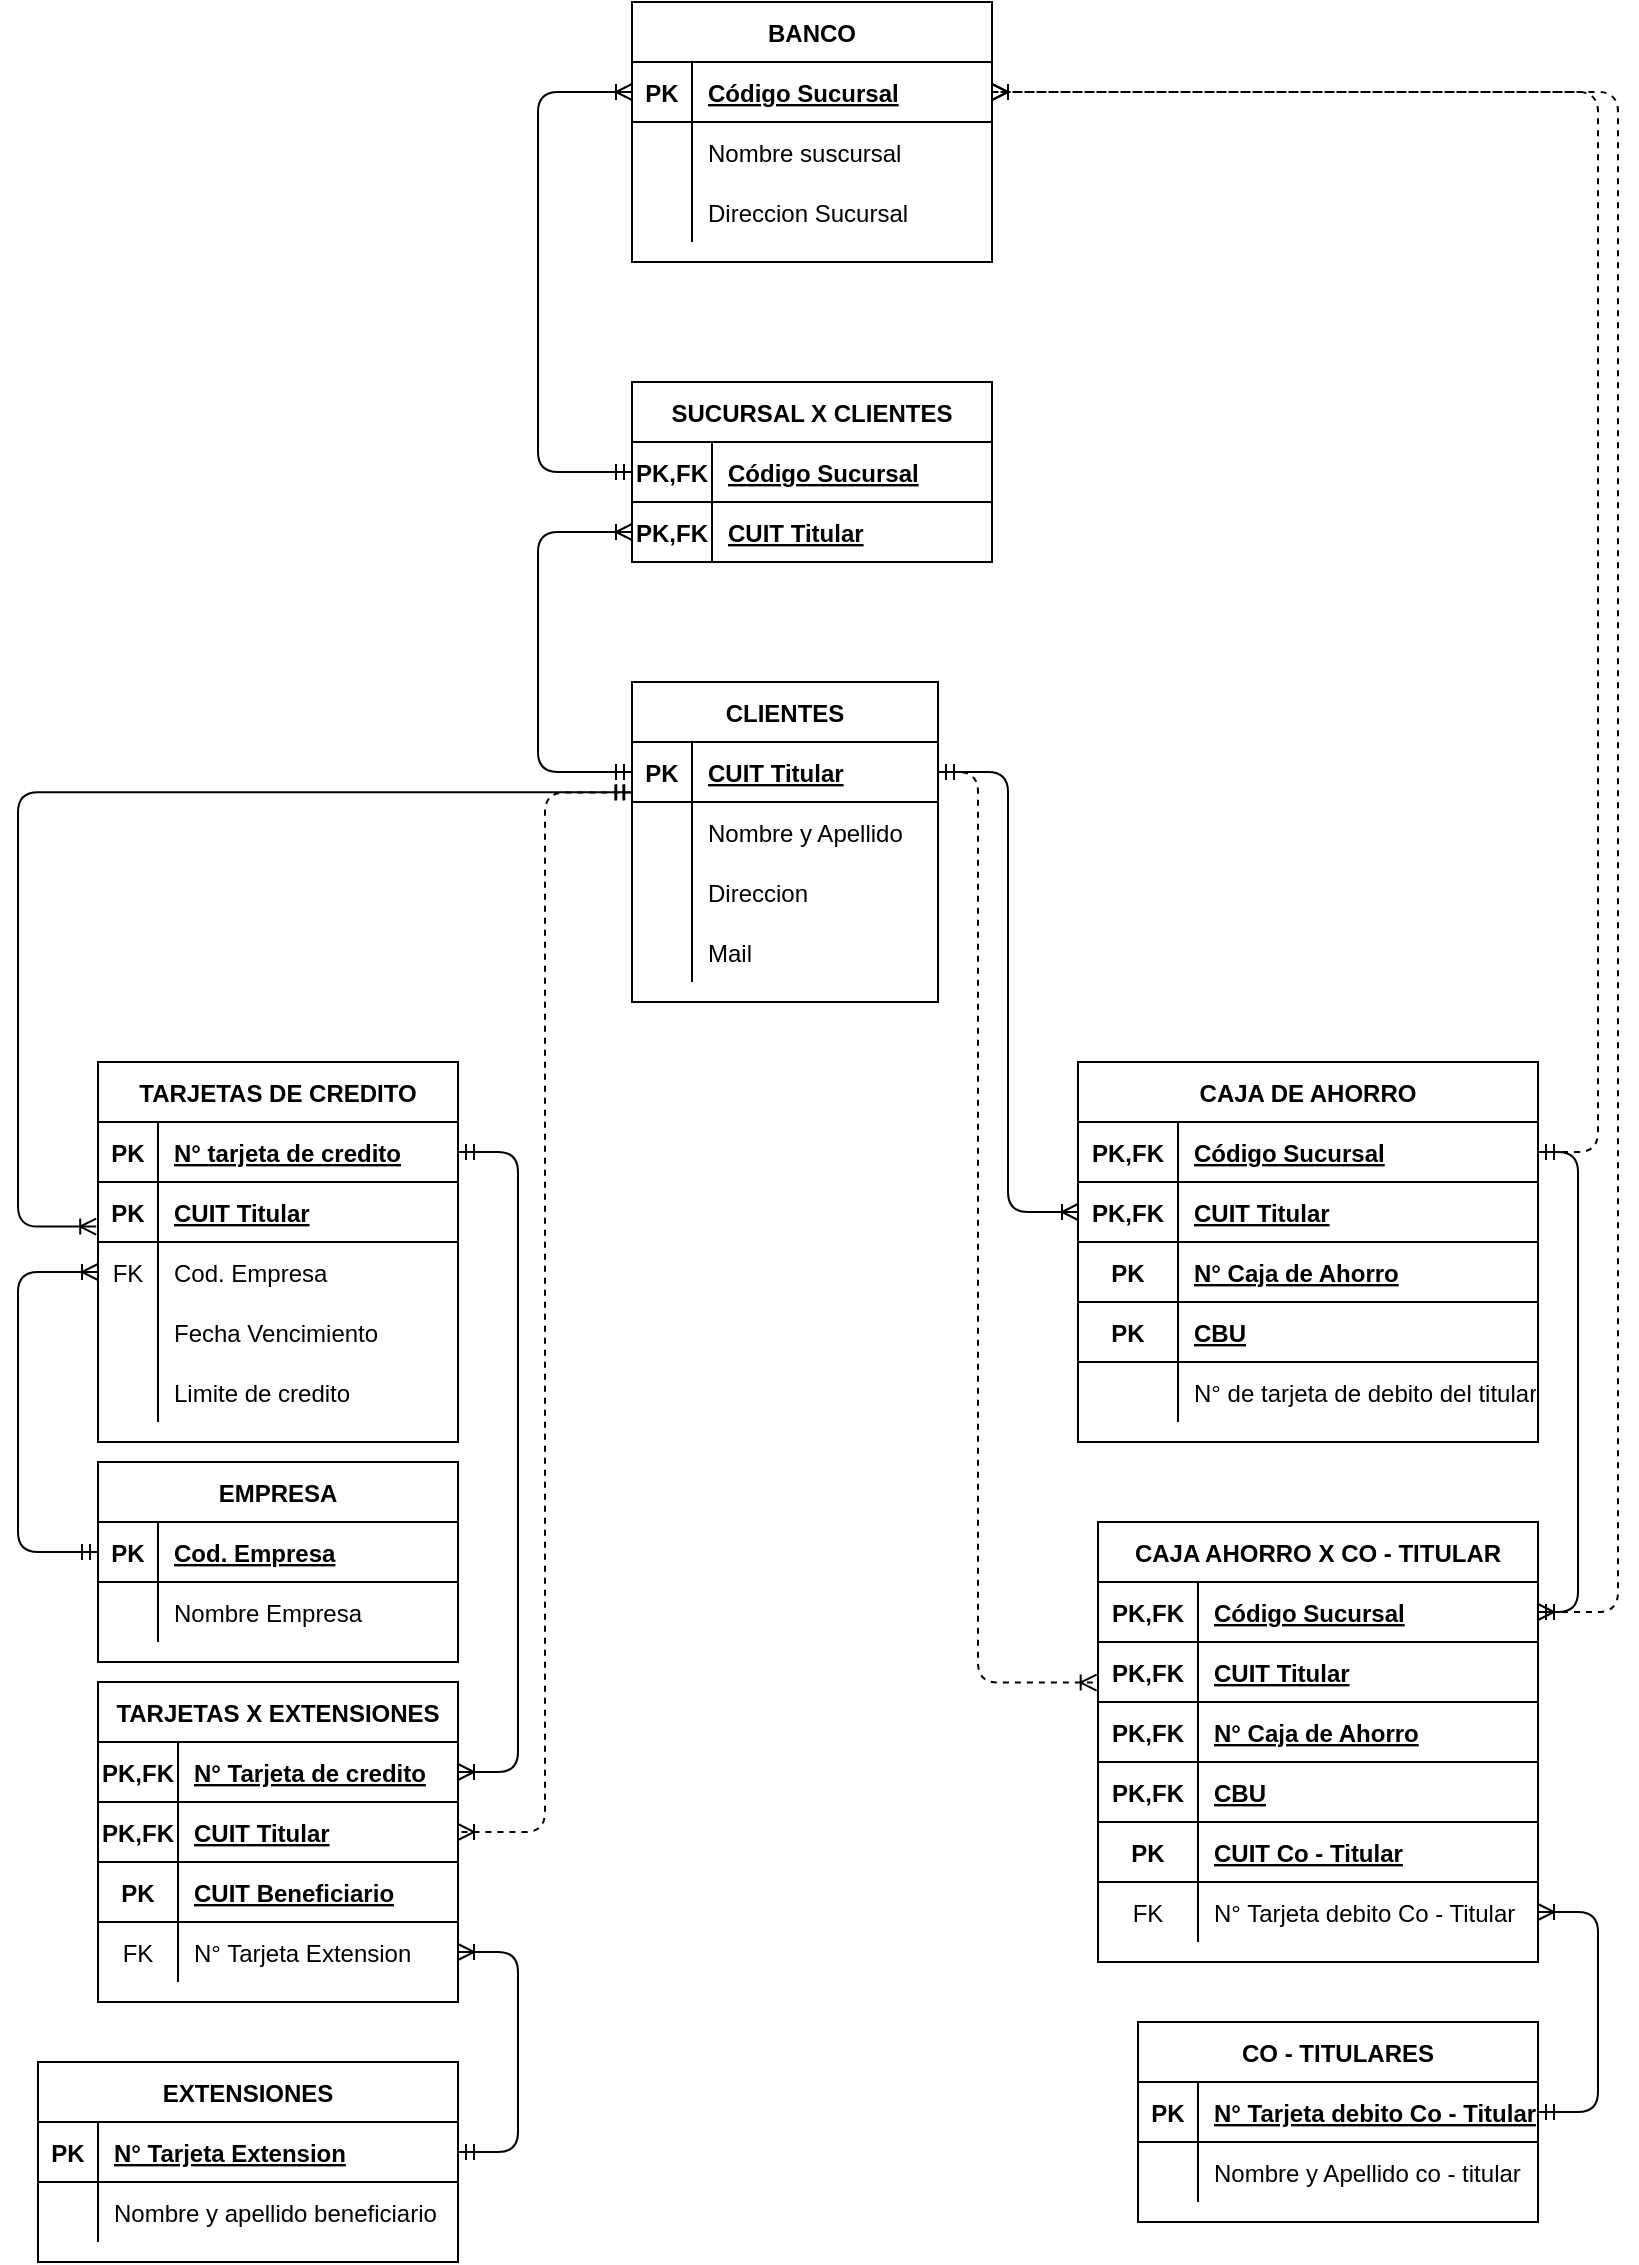 <mxfile version="14.6.11" type="device"><diagram id="EV-oGZuWBjuvt_11AHQm" name="Page-1"><mxGraphModel dx="2012" dy="662" grid="1" gridSize="10" guides="1" tooltips="1" connect="1" arrows="1" fold="1" page="1" pageScale="1" pageWidth="827" pageHeight="1169" math="0" shadow="0"><root><mxCell id="0"/><mxCell id="1" parent="0"/><mxCell id="aunFWrUsewUqZEyAEipc-58" value="BANCO" style="shape=table;startSize=30;container=1;collapsible=1;childLayout=tableLayout;fixedRows=1;rowLines=0;fontStyle=1;align=center;resizeLast=1;" parent="1" vertex="1"><mxGeometry x="-503" y="20" width="180" height="130" as="geometry"/></mxCell><mxCell id="aunFWrUsewUqZEyAEipc-59" value="" style="shape=partialRectangle;collapsible=0;dropTarget=0;pointerEvents=0;fillColor=none;top=0;left=0;bottom=1;right=0;points=[[0,0.5],[1,0.5]];portConstraint=eastwest;" parent="aunFWrUsewUqZEyAEipc-58" vertex="1"><mxGeometry y="30" width="180" height="30" as="geometry"/></mxCell><mxCell id="aunFWrUsewUqZEyAEipc-60" value="PK" style="shape=partialRectangle;connectable=0;fillColor=none;top=0;left=0;bottom=0;right=0;fontStyle=1;overflow=hidden;" parent="aunFWrUsewUqZEyAEipc-59" vertex="1"><mxGeometry width="30" height="30" as="geometry"/></mxCell><mxCell id="aunFWrUsewUqZEyAEipc-61" value="Código Sucursal" style="shape=partialRectangle;connectable=0;fillColor=none;top=0;left=0;bottom=0;right=0;align=left;spacingLeft=6;fontStyle=5;overflow=hidden;" parent="aunFWrUsewUqZEyAEipc-59" vertex="1"><mxGeometry x="30" width="150" height="30" as="geometry"/></mxCell><mxCell id="aunFWrUsewUqZEyAEipc-62" value="" style="shape=partialRectangle;collapsible=0;dropTarget=0;pointerEvents=0;fillColor=none;top=0;left=0;bottom=0;right=0;points=[[0,0.5],[1,0.5]];portConstraint=eastwest;" parent="aunFWrUsewUqZEyAEipc-58" vertex="1"><mxGeometry y="60" width="180" height="30" as="geometry"/></mxCell><mxCell id="aunFWrUsewUqZEyAEipc-63" value="" style="shape=partialRectangle;connectable=0;fillColor=none;top=0;left=0;bottom=0;right=0;editable=1;overflow=hidden;" parent="aunFWrUsewUqZEyAEipc-62" vertex="1"><mxGeometry width="30" height="30" as="geometry"/></mxCell><mxCell id="aunFWrUsewUqZEyAEipc-64" value="Nombre suscursal" style="shape=partialRectangle;connectable=0;fillColor=none;top=0;left=0;bottom=0;right=0;align=left;spacingLeft=6;overflow=hidden;" parent="aunFWrUsewUqZEyAEipc-62" vertex="1"><mxGeometry x="30" width="150" height="30" as="geometry"/></mxCell><mxCell id="aunFWrUsewUqZEyAEipc-65" value="" style="shape=partialRectangle;collapsible=0;dropTarget=0;pointerEvents=0;fillColor=none;top=0;left=0;bottom=0;right=0;points=[[0,0.5],[1,0.5]];portConstraint=eastwest;" parent="aunFWrUsewUqZEyAEipc-58" vertex="1"><mxGeometry y="90" width="180" height="30" as="geometry"/></mxCell><mxCell id="aunFWrUsewUqZEyAEipc-66" value="" style="shape=partialRectangle;connectable=0;fillColor=none;top=0;left=0;bottom=0;right=0;editable=1;overflow=hidden;" parent="aunFWrUsewUqZEyAEipc-65" vertex="1"><mxGeometry width="30" height="30" as="geometry"/></mxCell><mxCell id="aunFWrUsewUqZEyAEipc-67" value="Direccion Sucursal" style="shape=partialRectangle;connectable=0;fillColor=none;top=0;left=0;bottom=0;right=0;align=left;spacingLeft=6;overflow=hidden;" parent="aunFWrUsewUqZEyAEipc-65" vertex="1"><mxGeometry x="30" width="150" height="30" as="geometry"/></mxCell><mxCell id="aunFWrUsewUqZEyAEipc-71" value="SUCURSAL X CLIENTES" style="shape=table;startSize=30;container=1;collapsible=1;childLayout=tableLayout;fixedRows=1;rowLines=0;fontStyle=1;align=center;resizeLast=1;" parent="1" vertex="1"><mxGeometry x="-503" y="210" width="180" height="90" as="geometry"/></mxCell><mxCell id="aunFWrUsewUqZEyAEipc-72" value="" style="shape=partialRectangle;collapsible=0;dropTarget=0;pointerEvents=0;fillColor=none;top=0;left=0;bottom=1;right=0;points=[[0,0.5],[1,0.5]];portConstraint=eastwest;" parent="aunFWrUsewUqZEyAEipc-71" vertex="1"><mxGeometry y="30" width="180" height="30" as="geometry"/></mxCell><mxCell id="aunFWrUsewUqZEyAEipc-73" value="PK,FK" style="shape=partialRectangle;connectable=0;fillColor=none;top=0;left=0;bottom=0;right=0;fontStyle=1;overflow=hidden;" parent="aunFWrUsewUqZEyAEipc-72" vertex="1"><mxGeometry width="40" height="30" as="geometry"/></mxCell><mxCell id="aunFWrUsewUqZEyAEipc-74" value="Código Sucursal" style="shape=partialRectangle;connectable=0;fillColor=none;top=0;left=0;bottom=0;right=0;align=left;spacingLeft=6;fontStyle=5;overflow=hidden;" parent="aunFWrUsewUqZEyAEipc-72" vertex="1"><mxGeometry x="40" width="140" height="30" as="geometry"/></mxCell><mxCell id="aunFWrUsewUqZEyAEipc-84" value="" style="shape=partialRectangle;collapsible=0;dropTarget=0;pointerEvents=0;fillColor=none;top=0;left=0;bottom=1;right=0;points=[[0,0.5],[1,0.5]];portConstraint=eastwest;" parent="aunFWrUsewUqZEyAEipc-71" vertex="1"><mxGeometry y="60" width="180" height="30" as="geometry"/></mxCell><mxCell id="aunFWrUsewUqZEyAEipc-85" value="PK,FK" style="shape=partialRectangle;connectable=0;fillColor=none;top=0;left=0;bottom=0;right=0;fontStyle=1;overflow=hidden;" parent="aunFWrUsewUqZEyAEipc-84" vertex="1"><mxGeometry width="40" height="30" as="geometry"/></mxCell><mxCell id="aunFWrUsewUqZEyAEipc-86" value="CUIT Titular" style="shape=partialRectangle;connectable=0;fillColor=none;top=0;left=0;bottom=0;right=0;align=left;spacingLeft=6;fontStyle=5;overflow=hidden;" parent="aunFWrUsewUqZEyAEipc-84" vertex="1"><mxGeometry x="40" width="140" height="30" as="geometry"/></mxCell><mxCell id="aunFWrUsewUqZEyAEipc-87" value="CLIENTES" style="shape=table;startSize=30;container=1;collapsible=1;childLayout=tableLayout;fixedRows=1;rowLines=0;fontStyle=1;align=center;resizeLast=1;" parent="1" vertex="1"><mxGeometry x="-503" y="360" width="153" height="160" as="geometry"/></mxCell><mxCell id="aunFWrUsewUqZEyAEipc-88" value="" style="shape=partialRectangle;collapsible=0;dropTarget=0;pointerEvents=0;fillColor=none;top=0;left=0;bottom=1;right=0;points=[[0,0.5],[1,0.5]];portConstraint=eastwest;" parent="aunFWrUsewUqZEyAEipc-87" vertex="1"><mxGeometry y="30" width="153" height="30" as="geometry"/></mxCell><mxCell id="aunFWrUsewUqZEyAEipc-89" value="PK" style="shape=partialRectangle;connectable=0;fillColor=none;top=0;left=0;bottom=0;right=0;fontStyle=1;overflow=hidden;" parent="aunFWrUsewUqZEyAEipc-88" vertex="1"><mxGeometry width="30" height="30" as="geometry"/></mxCell><mxCell id="aunFWrUsewUqZEyAEipc-90" value="CUIT Titular" style="shape=partialRectangle;connectable=0;fillColor=none;top=0;left=0;bottom=0;right=0;align=left;spacingLeft=6;fontStyle=5;overflow=hidden;" parent="aunFWrUsewUqZEyAEipc-88" vertex="1"><mxGeometry x="30" width="123" height="30" as="geometry"/></mxCell><mxCell id="aunFWrUsewUqZEyAEipc-91" value="" style="shape=partialRectangle;collapsible=0;dropTarget=0;pointerEvents=0;fillColor=none;top=0;left=0;bottom=0;right=0;points=[[0,0.5],[1,0.5]];portConstraint=eastwest;" parent="aunFWrUsewUqZEyAEipc-87" vertex="1"><mxGeometry y="60" width="153" height="30" as="geometry"/></mxCell><mxCell id="aunFWrUsewUqZEyAEipc-92" value="" style="shape=partialRectangle;connectable=0;fillColor=none;top=0;left=0;bottom=0;right=0;editable=1;overflow=hidden;" parent="aunFWrUsewUqZEyAEipc-91" vertex="1"><mxGeometry width="30" height="30" as="geometry"/></mxCell><mxCell id="aunFWrUsewUqZEyAEipc-93" value="Nombre y Apellido" style="shape=partialRectangle;connectable=0;fillColor=none;top=0;left=0;bottom=0;right=0;align=left;spacingLeft=6;overflow=hidden;" parent="aunFWrUsewUqZEyAEipc-91" vertex="1"><mxGeometry x="30" width="123" height="30" as="geometry"/></mxCell><mxCell id="aunFWrUsewUqZEyAEipc-94" value="" style="shape=partialRectangle;collapsible=0;dropTarget=0;pointerEvents=0;fillColor=none;top=0;left=0;bottom=0;right=0;points=[[0,0.5],[1,0.5]];portConstraint=eastwest;" parent="aunFWrUsewUqZEyAEipc-87" vertex="1"><mxGeometry y="90" width="153" height="30" as="geometry"/></mxCell><mxCell id="aunFWrUsewUqZEyAEipc-95" value="" style="shape=partialRectangle;connectable=0;fillColor=none;top=0;left=0;bottom=0;right=0;editable=1;overflow=hidden;" parent="aunFWrUsewUqZEyAEipc-94" vertex="1"><mxGeometry width="30" height="30" as="geometry"/></mxCell><mxCell id="aunFWrUsewUqZEyAEipc-96" value="Direccion" style="shape=partialRectangle;connectable=0;fillColor=none;top=0;left=0;bottom=0;right=0;align=left;spacingLeft=6;overflow=hidden;" parent="aunFWrUsewUqZEyAEipc-94" vertex="1"><mxGeometry x="30" width="123" height="30" as="geometry"/></mxCell><mxCell id="aunFWrUsewUqZEyAEipc-97" value="" style="shape=partialRectangle;collapsible=0;dropTarget=0;pointerEvents=0;fillColor=none;top=0;left=0;bottom=0;right=0;points=[[0,0.5],[1,0.5]];portConstraint=eastwest;" parent="aunFWrUsewUqZEyAEipc-87" vertex="1"><mxGeometry y="120" width="153" height="30" as="geometry"/></mxCell><mxCell id="aunFWrUsewUqZEyAEipc-98" value="" style="shape=partialRectangle;connectable=0;fillColor=none;top=0;left=0;bottom=0;right=0;editable=1;overflow=hidden;" parent="aunFWrUsewUqZEyAEipc-97" vertex="1"><mxGeometry width="30" height="30" as="geometry"/></mxCell><mxCell id="aunFWrUsewUqZEyAEipc-99" value="Mail" style="shape=partialRectangle;connectable=0;fillColor=none;top=0;left=0;bottom=0;right=0;align=left;spacingLeft=6;overflow=hidden;" parent="aunFWrUsewUqZEyAEipc-97" vertex="1"><mxGeometry x="30" width="123" height="30" as="geometry"/></mxCell><mxCell id="aunFWrUsewUqZEyAEipc-101" value="" style="edgeStyle=orthogonalEdgeStyle;fontSize=12;html=1;endArrow=ERoneToMany;startArrow=ERmandOne;exitX=0;exitY=0.5;exitDx=0;exitDy=0;entryX=0;entryY=0.5;entryDx=0;entryDy=0;" parent="1" source="aunFWrUsewUqZEyAEipc-88" target="aunFWrUsewUqZEyAEipc-84" edge="1"><mxGeometry width="100" height="100" relative="1" as="geometry"><mxPoint x="-20" y="570" as="sourcePoint"/><mxPoint x="80" y="470" as="targetPoint"/><Array as="points"><mxPoint x="-550" y="405"/><mxPoint x="-550" y="285"/></Array></mxGeometry></mxCell><mxCell id="aunFWrUsewUqZEyAEipc-102" value="TARJETAS DE CREDITO" style="shape=table;startSize=30;container=1;collapsible=1;childLayout=tableLayout;fixedRows=1;rowLines=0;fontStyle=1;align=center;resizeLast=1;" parent="1" vertex="1"><mxGeometry x="-770" y="550" width="180" height="190" as="geometry"/></mxCell><mxCell id="aunFWrUsewUqZEyAEipc-103" value="" style="shape=partialRectangle;collapsible=0;dropTarget=0;pointerEvents=0;fillColor=none;top=0;left=0;bottom=1;right=0;points=[[0,0.5],[1,0.5]];portConstraint=eastwest;" parent="aunFWrUsewUqZEyAEipc-102" vertex="1"><mxGeometry y="30" width="180" height="30" as="geometry"/></mxCell><mxCell id="aunFWrUsewUqZEyAEipc-104" value="PK" style="shape=partialRectangle;connectable=0;fillColor=none;top=0;left=0;bottom=0;right=0;fontStyle=1;overflow=hidden;" parent="aunFWrUsewUqZEyAEipc-103" vertex="1"><mxGeometry width="30" height="30" as="geometry"/></mxCell><mxCell id="aunFWrUsewUqZEyAEipc-105" value="N° tarjeta de credito" style="shape=partialRectangle;connectable=0;fillColor=none;top=0;left=0;bottom=0;right=0;align=left;spacingLeft=6;fontStyle=5;overflow=hidden;" parent="aunFWrUsewUqZEyAEipc-103" vertex="1"><mxGeometry x="30" width="150" height="30" as="geometry"/></mxCell><mxCell id="aunFWrUsewUqZEyAEipc-134" value="" style="shape=partialRectangle;collapsible=0;dropTarget=0;pointerEvents=0;fillColor=none;top=0;left=0;bottom=1;right=0;points=[[0,0.5],[1,0.5]];portConstraint=eastwest;" parent="aunFWrUsewUqZEyAEipc-102" vertex="1"><mxGeometry y="60" width="180" height="30" as="geometry"/></mxCell><mxCell id="aunFWrUsewUqZEyAEipc-135" value="PK" style="shape=partialRectangle;connectable=0;fillColor=none;top=0;left=0;bottom=0;right=0;fontStyle=1;overflow=hidden;" parent="aunFWrUsewUqZEyAEipc-134" vertex="1"><mxGeometry width="30" height="30" as="geometry"/></mxCell><mxCell id="aunFWrUsewUqZEyAEipc-136" value="CUIT Titular" style="shape=partialRectangle;connectable=0;fillColor=none;top=0;left=0;bottom=0;right=0;align=left;spacingLeft=6;fontStyle=5;overflow=hidden;" parent="aunFWrUsewUqZEyAEipc-134" vertex="1"><mxGeometry x="30" width="150" height="30" as="geometry"/></mxCell><mxCell id="aunFWrUsewUqZEyAEipc-128" value="" style="shape=partialRectangle;collapsible=0;dropTarget=0;pointerEvents=0;fillColor=none;top=0;left=0;bottom=0;right=0;points=[[0,0.5],[1,0.5]];portConstraint=eastwest;" parent="aunFWrUsewUqZEyAEipc-102" vertex="1"><mxGeometry y="90" width="180" height="30" as="geometry"/></mxCell><mxCell id="aunFWrUsewUqZEyAEipc-129" value="FK" style="shape=partialRectangle;connectable=0;fillColor=none;top=0;left=0;bottom=0;right=0;fontStyle=0;overflow=hidden;" parent="aunFWrUsewUqZEyAEipc-128" vertex="1"><mxGeometry width="30" height="30" as="geometry"/></mxCell><mxCell id="aunFWrUsewUqZEyAEipc-130" value="Cod. Empresa" style="shape=partialRectangle;connectable=0;fillColor=none;top=0;left=0;bottom=0;right=0;align=left;spacingLeft=6;fontStyle=0;overflow=hidden;" parent="aunFWrUsewUqZEyAEipc-128" vertex="1"><mxGeometry x="30" width="150" height="30" as="geometry"/></mxCell><mxCell id="aunFWrUsewUqZEyAEipc-106" value="" style="shape=partialRectangle;collapsible=0;dropTarget=0;pointerEvents=0;fillColor=none;top=0;left=0;bottom=0;right=0;points=[[0,0.5],[1,0.5]];portConstraint=eastwest;" parent="aunFWrUsewUqZEyAEipc-102" vertex="1"><mxGeometry y="120" width="180" height="30" as="geometry"/></mxCell><mxCell id="aunFWrUsewUqZEyAEipc-107" value="" style="shape=partialRectangle;connectable=0;fillColor=none;top=0;left=0;bottom=0;right=0;editable=1;overflow=hidden;" parent="aunFWrUsewUqZEyAEipc-106" vertex="1"><mxGeometry width="30" height="30" as="geometry"/></mxCell><mxCell id="aunFWrUsewUqZEyAEipc-108" value="Fecha Vencimiento" style="shape=partialRectangle;connectable=0;fillColor=none;top=0;left=0;bottom=0;right=0;align=left;spacingLeft=6;overflow=hidden;" parent="aunFWrUsewUqZEyAEipc-106" vertex="1"><mxGeometry x="30" width="150" height="30" as="geometry"/></mxCell><mxCell id="aunFWrUsewUqZEyAEipc-109" value="" style="shape=partialRectangle;collapsible=0;dropTarget=0;pointerEvents=0;fillColor=none;top=0;left=0;bottom=0;right=0;points=[[0,0.5],[1,0.5]];portConstraint=eastwest;" parent="aunFWrUsewUqZEyAEipc-102" vertex="1"><mxGeometry y="150" width="180" height="30" as="geometry"/></mxCell><mxCell id="aunFWrUsewUqZEyAEipc-110" value="" style="shape=partialRectangle;connectable=0;fillColor=none;top=0;left=0;bottom=0;right=0;editable=1;overflow=hidden;" parent="aunFWrUsewUqZEyAEipc-109" vertex="1"><mxGeometry width="30" height="30" as="geometry"/></mxCell><mxCell id="aunFWrUsewUqZEyAEipc-111" value="Limite de credito" style="shape=partialRectangle;connectable=0;fillColor=none;top=0;left=0;bottom=0;right=0;align=left;spacingLeft=6;overflow=hidden;" parent="aunFWrUsewUqZEyAEipc-109" vertex="1"><mxGeometry x="30" width="150" height="30" as="geometry"/></mxCell><mxCell id="aunFWrUsewUqZEyAEipc-115" value="EMPRESA" style="shape=table;startSize=30;container=1;collapsible=1;childLayout=tableLayout;fixedRows=1;rowLines=0;fontStyle=1;align=center;resizeLast=1;" parent="1" vertex="1"><mxGeometry x="-770" y="750" width="180" height="100" as="geometry"/></mxCell><mxCell id="aunFWrUsewUqZEyAEipc-116" value="" style="shape=partialRectangle;collapsible=0;dropTarget=0;pointerEvents=0;fillColor=none;top=0;left=0;bottom=1;right=0;points=[[0,0.5],[1,0.5]];portConstraint=eastwest;" parent="aunFWrUsewUqZEyAEipc-115" vertex="1"><mxGeometry y="30" width="180" height="30" as="geometry"/></mxCell><mxCell id="aunFWrUsewUqZEyAEipc-117" value="PK" style="shape=partialRectangle;connectable=0;fillColor=none;top=0;left=0;bottom=0;right=0;fontStyle=1;overflow=hidden;" parent="aunFWrUsewUqZEyAEipc-116" vertex="1"><mxGeometry width="30" height="30" as="geometry"/></mxCell><mxCell id="aunFWrUsewUqZEyAEipc-118" value="Cod. Empresa" style="shape=partialRectangle;connectable=0;fillColor=none;top=0;left=0;bottom=0;right=0;align=left;spacingLeft=6;fontStyle=5;overflow=hidden;" parent="aunFWrUsewUqZEyAEipc-116" vertex="1"><mxGeometry x="30" width="150" height="30" as="geometry"/></mxCell><mxCell id="aunFWrUsewUqZEyAEipc-119" value="" style="shape=partialRectangle;collapsible=0;dropTarget=0;pointerEvents=0;fillColor=none;top=0;left=0;bottom=0;right=0;points=[[0,0.5],[1,0.5]];portConstraint=eastwest;" parent="aunFWrUsewUqZEyAEipc-115" vertex="1"><mxGeometry y="60" width="180" height="30" as="geometry"/></mxCell><mxCell id="aunFWrUsewUqZEyAEipc-120" value="" style="shape=partialRectangle;connectable=0;fillColor=none;top=0;left=0;bottom=0;right=0;editable=1;overflow=hidden;" parent="aunFWrUsewUqZEyAEipc-119" vertex="1"><mxGeometry width="30" height="30" as="geometry"/></mxCell><mxCell id="aunFWrUsewUqZEyAEipc-121" value="Nombre Empresa" style="shape=partialRectangle;connectable=0;fillColor=none;top=0;left=0;bottom=0;right=0;align=left;spacingLeft=6;overflow=hidden;" parent="aunFWrUsewUqZEyAEipc-119" vertex="1"><mxGeometry x="30" width="150" height="30" as="geometry"/></mxCell><mxCell id="aunFWrUsewUqZEyAEipc-137" value="" style="edgeStyle=orthogonalEdgeStyle;fontSize=12;html=1;endArrow=ERoneToMany;startArrow=ERmandOne;exitX=0;exitY=0.5;exitDx=0;exitDy=0;entryX=0;entryY=0.5;entryDx=0;entryDy=0;" parent="1" source="aunFWrUsewUqZEyAEipc-116" target="aunFWrUsewUqZEyAEipc-128" edge="1"><mxGeometry width="100" height="100" relative="1" as="geometry"><mxPoint x="290" y="770" as="sourcePoint"/><mxPoint x="390" y="670" as="targetPoint"/><Array as="points"><mxPoint x="-810" y="795"/><mxPoint x="-810" y="655"/></Array></mxGeometry></mxCell><mxCell id="aunFWrUsewUqZEyAEipc-138" value="" style="edgeStyle=orthogonalEdgeStyle;fontSize=12;html=1;endArrow=ERoneToMany;startArrow=ERmandOne;entryX=-0.005;entryY=0.743;entryDx=0;entryDy=0;entryPerimeter=0;exitX=0.001;exitY=0.838;exitDx=0;exitDy=0;exitPerimeter=0;" parent="1" source="aunFWrUsewUqZEyAEipc-88" target="aunFWrUsewUqZEyAEipc-134" edge="1"><mxGeometry width="100" height="100" relative="1" as="geometry"><mxPoint x="-590" y="440" as="sourcePoint"/><mxPoint x="760" y="430" as="targetPoint"/><Array as="points"><mxPoint x="-810" y="415"/><mxPoint x="-810" y="632"/></Array></mxGeometry></mxCell><mxCell id="aunFWrUsewUqZEyAEipc-139" value="CAJA DE AHORRO" style="shape=table;startSize=30;container=1;collapsible=1;childLayout=tableLayout;fixedRows=1;rowLines=0;fontStyle=1;align=center;resizeLast=1;" parent="1" vertex="1"><mxGeometry x="-280" y="550" width="230" height="190" as="geometry"/></mxCell><mxCell id="aunFWrUsewUqZEyAEipc-140" value="" style="shape=partialRectangle;collapsible=0;dropTarget=0;pointerEvents=0;fillColor=none;top=0;left=0;bottom=1;right=0;points=[[0,0.5],[1,0.5]];portConstraint=eastwest;" parent="aunFWrUsewUqZEyAEipc-139" vertex="1"><mxGeometry y="30" width="230" height="30" as="geometry"/></mxCell><mxCell id="aunFWrUsewUqZEyAEipc-141" value="PK,FK" style="shape=partialRectangle;connectable=0;fillColor=none;top=0;left=0;bottom=0;right=0;fontStyle=1;overflow=hidden;" parent="aunFWrUsewUqZEyAEipc-140" vertex="1"><mxGeometry width="50" height="30" as="geometry"/></mxCell><mxCell id="aunFWrUsewUqZEyAEipc-142" value="Código Sucursal" style="shape=partialRectangle;connectable=0;fillColor=none;top=0;left=0;bottom=0;right=0;align=left;spacingLeft=6;fontStyle=5;overflow=hidden;" parent="aunFWrUsewUqZEyAEipc-140" vertex="1"><mxGeometry x="50" width="180" height="30" as="geometry"/></mxCell><mxCell id="aunFWrUsewUqZEyAEipc-155" value="" style="shape=partialRectangle;collapsible=0;dropTarget=0;pointerEvents=0;fillColor=none;top=0;left=0;bottom=1;right=0;points=[[0,0.5],[1,0.5]];portConstraint=eastwest;" parent="aunFWrUsewUqZEyAEipc-139" vertex="1"><mxGeometry y="60" width="230" height="30" as="geometry"/></mxCell><mxCell id="aunFWrUsewUqZEyAEipc-156" value="PK,FK" style="shape=partialRectangle;connectable=0;fillColor=none;top=0;left=0;bottom=0;right=0;fontStyle=1;overflow=hidden;" parent="aunFWrUsewUqZEyAEipc-155" vertex="1"><mxGeometry width="50" height="30" as="geometry"/></mxCell><mxCell id="aunFWrUsewUqZEyAEipc-157" value="CUIT Titular" style="shape=partialRectangle;connectable=0;fillColor=none;top=0;left=0;bottom=0;right=0;align=left;spacingLeft=6;fontStyle=5;overflow=hidden;" parent="aunFWrUsewUqZEyAEipc-155" vertex="1"><mxGeometry x="50" width="180" height="30" as="geometry"/></mxCell><mxCell id="aunFWrUsewUqZEyAEipc-152" value="" style="shape=partialRectangle;collapsible=0;dropTarget=0;pointerEvents=0;fillColor=none;top=0;left=0;bottom=1;right=0;points=[[0,0.5],[1,0.5]];portConstraint=eastwest;" parent="aunFWrUsewUqZEyAEipc-139" vertex="1"><mxGeometry y="90" width="230" height="30" as="geometry"/></mxCell><mxCell id="aunFWrUsewUqZEyAEipc-153" value="PK" style="shape=partialRectangle;connectable=0;fillColor=none;top=0;left=0;bottom=0;right=0;fontStyle=1;overflow=hidden;" parent="aunFWrUsewUqZEyAEipc-152" vertex="1"><mxGeometry width="50" height="30" as="geometry"/></mxCell><mxCell id="aunFWrUsewUqZEyAEipc-154" value="N° Caja de Ahorro" style="shape=partialRectangle;connectable=0;fillColor=none;top=0;left=0;bottom=0;right=0;align=left;spacingLeft=6;fontStyle=5;overflow=hidden;" parent="aunFWrUsewUqZEyAEipc-152" vertex="1"><mxGeometry x="50" width="180" height="30" as="geometry"/></mxCell><mxCell id="aunFWrUsewUqZEyAEipc-158" value="" style="shape=partialRectangle;collapsible=0;dropTarget=0;pointerEvents=0;fillColor=none;top=0;left=0;bottom=1;right=0;points=[[0,0.5],[1,0.5]];portConstraint=eastwest;" parent="aunFWrUsewUqZEyAEipc-139" vertex="1"><mxGeometry y="120" width="230" height="30" as="geometry"/></mxCell><mxCell id="aunFWrUsewUqZEyAEipc-159" value="PK" style="shape=partialRectangle;connectable=0;fillColor=none;top=0;left=0;bottom=0;right=0;fontStyle=1;overflow=hidden;" parent="aunFWrUsewUqZEyAEipc-158" vertex="1"><mxGeometry width="50" height="30" as="geometry"/></mxCell><mxCell id="aunFWrUsewUqZEyAEipc-160" value="CBU" style="shape=partialRectangle;connectable=0;fillColor=none;top=0;left=0;bottom=0;right=0;align=left;spacingLeft=6;fontStyle=5;overflow=hidden;" parent="aunFWrUsewUqZEyAEipc-158" vertex="1"><mxGeometry x="50" width="180" height="30" as="geometry"/></mxCell><mxCell id="aunFWrUsewUqZEyAEipc-143" value="" style="shape=partialRectangle;collapsible=0;dropTarget=0;pointerEvents=0;fillColor=none;top=0;left=0;bottom=0;right=0;points=[[0,0.5],[1,0.5]];portConstraint=eastwest;" parent="aunFWrUsewUqZEyAEipc-139" vertex="1"><mxGeometry y="150" width="230" height="30" as="geometry"/></mxCell><mxCell id="aunFWrUsewUqZEyAEipc-144" value="" style="shape=partialRectangle;connectable=0;fillColor=none;top=0;left=0;bottom=0;right=0;editable=1;overflow=hidden;" parent="aunFWrUsewUqZEyAEipc-143" vertex="1"><mxGeometry width="50" height="30" as="geometry"/></mxCell><mxCell id="aunFWrUsewUqZEyAEipc-145" value="N° de tarjeta de debito del titular" style="shape=partialRectangle;connectable=0;fillColor=none;top=0;left=0;bottom=0;right=0;align=left;spacingLeft=6;overflow=hidden;" parent="aunFWrUsewUqZEyAEipc-143" vertex="1"><mxGeometry x="50" width="180" height="30" as="geometry"/></mxCell><mxCell id="aunFWrUsewUqZEyAEipc-161" value="" style="edgeStyle=orthogonalEdgeStyle;fontSize=12;html=1;endArrow=ERoneToMany;startArrow=ERmandOne;exitX=1;exitY=0.5;exitDx=0;exitDy=0;" parent="1" source="aunFWrUsewUqZEyAEipc-88" target="aunFWrUsewUqZEyAEipc-155" edge="1"><mxGeometry width="100" height="100" relative="1" as="geometry"><mxPoint x="610" y="444" as="sourcePoint"/><mxPoint x="710" y="344" as="targetPoint"/></mxGeometry></mxCell><mxCell id="aunFWrUsewUqZEyAEipc-162" value="TARJETAS X EXTENSIONES" style="shape=table;startSize=30;container=1;collapsible=1;childLayout=tableLayout;fixedRows=1;rowLines=0;fontStyle=1;align=center;resizeLast=1;" parent="1" vertex="1"><mxGeometry x="-770" y="860" width="180" height="160" as="geometry"/></mxCell><mxCell id="aunFWrUsewUqZEyAEipc-163" value="" style="shape=partialRectangle;collapsible=0;dropTarget=0;pointerEvents=0;fillColor=none;top=0;left=0;bottom=1;right=0;points=[[0,0.5],[1,0.5]];portConstraint=eastwest;" parent="aunFWrUsewUqZEyAEipc-162" vertex="1"><mxGeometry y="30" width="180" height="30" as="geometry"/></mxCell><mxCell id="aunFWrUsewUqZEyAEipc-164" value="PK,FK" style="shape=partialRectangle;connectable=0;fillColor=none;top=0;left=0;bottom=0;right=0;fontStyle=1;overflow=hidden;" parent="aunFWrUsewUqZEyAEipc-163" vertex="1"><mxGeometry width="40" height="30" as="geometry"/></mxCell><mxCell id="aunFWrUsewUqZEyAEipc-165" value="N° Tarjeta de credito" style="shape=partialRectangle;connectable=0;fillColor=none;top=0;left=0;bottom=0;right=0;align=left;spacingLeft=6;fontStyle=5;overflow=hidden;" parent="aunFWrUsewUqZEyAEipc-163" vertex="1"><mxGeometry x="40" width="140" height="30" as="geometry"/></mxCell><mxCell id="aunFWrUsewUqZEyAEipc-182" value="" style="shape=partialRectangle;collapsible=0;dropTarget=0;pointerEvents=0;fillColor=none;top=0;left=0;bottom=1;right=0;points=[[0,0.5],[1,0.5]];portConstraint=eastwest;" parent="aunFWrUsewUqZEyAEipc-162" vertex="1"><mxGeometry y="60" width="180" height="30" as="geometry"/></mxCell><mxCell id="aunFWrUsewUqZEyAEipc-183" value="PK,FK" style="shape=partialRectangle;connectable=0;fillColor=none;top=0;left=0;bottom=0;right=0;fontStyle=1;overflow=hidden;" parent="aunFWrUsewUqZEyAEipc-182" vertex="1"><mxGeometry width="40" height="30" as="geometry"/></mxCell><mxCell id="aunFWrUsewUqZEyAEipc-184" value="CUIT Titular" style="shape=partialRectangle;connectable=0;fillColor=none;top=0;left=0;bottom=0;right=0;align=left;spacingLeft=6;fontStyle=5;overflow=hidden;" parent="aunFWrUsewUqZEyAEipc-182" vertex="1"><mxGeometry x="40" width="140" height="30" as="geometry"/></mxCell><mxCell id="aunFWrUsewUqZEyAEipc-203" value="" style="shape=partialRectangle;collapsible=0;dropTarget=0;pointerEvents=0;fillColor=none;top=0;left=0;bottom=1;right=0;points=[[0,0.5],[1,0.5]];portConstraint=eastwest;" parent="aunFWrUsewUqZEyAEipc-162" vertex="1"><mxGeometry y="90" width="180" height="30" as="geometry"/></mxCell><mxCell id="aunFWrUsewUqZEyAEipc-204" value="PK" style="shape=partialRectangle;connectable=0;fillColor=none;top=0;left=0;bottom=0;right=0;fontStyle=1;overflow=hidden;" parent="aunFWrUsewUqZEyAEipc-203" vertex="1"><mxGeometry width="40" height="30" as="geometry"/></mxCell><mxCell id="aunFWrUsewUqZEyAEipc-205" value="CUIT Beneficiario" style="shape=partialRectangle;connectable=0;fillColor=none;top=0;left=0;bottom=0;right=0;align=left;spacingLeft=6;fontStyle=5;overflow=hidden;" parent="aunFWrUsewUqZEyAEipc-203" vertex="1"><mxGeometry x="40" width="140" height="30" as="geometry"/></mxCell><mxCell id="aunFWrUsewUqZEyAEipc-198" value="" style="shape=partialRectangle;collapsible=0;dropTarget=0;pointerEvents=0;fillColor=none;top=0;left=0;bottom=0;right=0;points=[[0,0.5],[1,0.5]];portConstraint=eastwest;" parent="aunFWrUsewUqZEyAEipc-162" vertex="1"><mxGeometry y="120" width="180" height="30" as="geometry"/></mxCell><mxCell id="aunFWrUsewUqZEyAEipc-199" value="FK" style="shape=partialRectangle;connectable=0;fillColor=none;top=0;left=0;bottom=0;right=0;fontStyle=0;overflow=hidden;" parent="aunFWrUsewUqZEyAEipc-198" vertex="1"><mxGeometry width="40" height="30" as="geometry"/></mxCell><mxCell id="aunFWrUsewUqZEyAEipc-200" value="N° Tarjeta Extension" style="shape=partialRectangle;connectable=0;fillColor=none;top=0;left=0;bottom=0;right=0;align=left;spacingLeft=6;fontStyle=0;overflow=hidden;" parent="aunFWrUsewUqZEyAEipc-198" vertex="1"><mxGeometry x="40" width="140" height="30" as="geometry"/></mxCell><mxCell id="aunFWrUsewUqZEyAEipc-185" value="EXTENSIONES" style="shape=table;startSize=30;container=1;collapsible=1;childLayout=tableLayout;fixedRows=1;rowLines=0;fontStyle=1;align=center;resizeLast=1;" parent="1" vertex="1"><mxGeometry x="-800" y="1050" width="210" height="100" as="geometry"/></mxCell><mxCell id="aunFWrUsewUqZEyAEipc-186" value="" style="shape=partialRectangle;collapsible=0;dropTarget=0;pointerEvents=0;fillColor=none;top=0;left=0;bottom=1;right=0;points=[[0,0.5],[1,0.5]];portConstraint=eastwest;" parent="aunFWrUsewUqZEyAEipc-185" vertex="1"><mxGeometry y="30" width="210" height="30" as="geometry"/></mxCell><mxCell id="aunFWrUsewUqZEyAEipc-187" value="PK" style="shape=partialRectangle;connectable=0;fillColor=none;top=0;left=0;bottom=0;right=0;fontStyle=1;overflow=hidden;" parent="aunFWrUsewUqZEyAEipc-186" vertex="1"><mxGeometry width="30" height="30" as="geometry"/></mxCell><mxCell id="aunFWrUsewUqZEyAEipc-188" value="N° Tarjeta Extension" style="shape=partialRectangle;connectable=0;fillColor=none;top=0;left=0;bottom=0;right=0;align=left;spacingLeft=6;fontStyle=5;overflow=hidden;" parent="aunFWrUsewUqZEyAEipc-186" vertex="1"><mxGeometry x="30" width="180" height="30" as="geometry"/></mxCell><mxCell id="aunFWrUsewUqZEyAEipc-192" value="" style="shape=partialRectangle;collapsible=0;dropTarget=0;pointerEvents=0;fillColor=none;top=0;left=0;bottom=0;right=0;points=[[0,0.5],[1,0.5]];portConstraint=eastwest;" parent="aunFWrUsewUqZEyAEipc-185" vertex="1"><mxGeometry y="60" width="210" height="30" as="geometry"/></mxCell><mxCell id="aunFWrUsewUqZEyAEipc-193" value="" style="shape=partialRectangle;connectable=0;fillColor=none;top=0;left=0;bottom=0;right=0;editable=1;overflow=hidden;" parent="aunFWrUsewUqZEyAEipc-192" vertex="1"><mxGeometry width="30" height="30" as="geometry"/></mxCell><mxCell id="aunFWrUsewUqZEyAEipc-194" value="Nombre y apellido beneficiario" style="shape=partialRectangle;connectable=0;fillColor=none;top=0;left=0;bottom=0;right=0;align=left;spacingLeft=6;overflow=hidden;" parent="aunFWrUsewUqZEyAEipc-192" vertex="1"><mxGeometry x="30" width="180" height="30" as="geometry"/></mxCell><mxCell id="aunFWrUsewUqZEyAEipc-201" value="" style="edgeStyle=orthogonalEdgeStyle;fontSize=12;html=1;endArrow=ERoneToMany;startArrow=ERmandOne;exitX=1;exitY=0.5;exitDx=0;exitDy=0;" parent="1" source="aunFWrUsewUqZEyAEipc-186" target="aunFWrUsewUqZEyAEipc-198" edge="1"><mxGeometry width="100" height="100" relative="1" as="geometry"><mxPoint x="1150" y="870" as="sourcePoint"/><mxPoint x="1250" y="770" as="targetPoint"/><Array as="points"><mxPoint x="-560" y="1095"/><mxPoint x="-560" y="995"/></Array></mxGeometry></mxCell><mxCell id="aunFWrUsewUqZEyAEipc-202" value="" style="edgeStyle=orthogonalEdgeStyle;fontSize=12;html=1;endArrow=ERoneToMany;startArrow=ERmandOne;exitX=1;exitY=0.5;exitDx=0;exitDy=0;entryX=1;entryY=0.5;entryDx=0;entryDy=0;" parent="1" source="aunFWrUsewUqZEyAEipc-103" target="aunFWrUsewUqZEyAEipc-163" edge="1"><mxGeometry width="100" height="100" relative="1" as="geometry"><mxPoint x="900" y="620" as="sourcePoint"/><mxPoint x="-490" y="920" as="targetPoint"/><Array as="points"><mxPoint x="-560" y="595"/><mxPoint x="-560" y="905"/></Array></mxGeometry></mxCell><mxCell id="aunFWrUsewUqZEyAEipc-206" value="CO - TITULARES" style="shape=table;startSize=30;container=1;collapsible=1;childLayout=tableLayout;fixedRows=1;rowLines=0;fontStyle=1;align=center;resizeLast=1;" parent="1" vertex="1"><mxGeometry x="-250" y="1030" width="200" height="100" as="geometry"/></mxCell><mxCell id="aunFWrUsewUqZEyAEipc-273" value="" style="shape=partialRectangle;collapsible=0;dropTarget=0;pointerEvents=0;fillColor=none;top=0;left=0;bottom=1;right=0;points=[[0,0.5],[1,0.5]];portConstraint=eastwest;" parent="aunFWrUsewUqZEyAEipc-206" vertex="1"><mxGeometry y="30" width="200" height="30" as="geometry"/></mxCell><mxCell id="aunFWrUsewUqZEyAEipc-274" value="PK" style="shape=partialRectangle;connectable=0;fillColor=none;top=0;left=0;bottom=0;right=0;fontStyle=1;overflow=hidden;" parent="aunFWrUsewUqZEyAEipc-273" vertex="1"><mxGeometry width="30" height="30" as="geometry"/></mxCell><mxCell id="aunFWrUsewUqZEyAEipc-275" value="N° Tarjeta debito Co - Titular" style="shape=partialRectangle;connectable=0;fillColor=none;top=0;left=0;bottom=0;right=0;align=left;spacingLeft=6;fontStyle=5;overflow=hidden;" parent="aunFWrUsewUqZEyAEipc-273" vertex="1"><mxGeometry x="30" width="170" height="30" as="geometry"/></mxCell><mxCell id="aunFWrUsewUqZEyAEipc-210" value="" style="shape=partialRectangle;collapsible=0;dropTarget=0;pointerEvents=0;fillColor=none;top=0;left=0;bottom=0;right=0;points=[[0,0.5],[1,0.5]];portConstraint=eastwest;" parent="aunFWrUsewUqZEyAEipc-206" vertex="1"><mxGeometry y="60" width="200" height="30" as="geometry"/></mxCell><mxCell id="aunFWrUsewUqZEyAEipc-211" value="" style="shape=partialRectangle;connectable=0;fillColor=none;top=0;left=0;bottom=0;right=0;editable=1;overflow=hidden;" parent="aunFWrUsewUqZEyAEipc-210" vertex="1"><mxGeometry width="30" height="30" as="geometry"/></mxCell><mxCell id="aunFWrUsewUqZEyAEipc-212" value="Nombre y Apellido co - titular" style="shape=partialRectangle;connectable=0;fillColor=none;top=0;left=0;bottom=0;right=0;align=left;spacingLeft=6;overflow=hidden;" parent="aunFWrUsewUqZEyAEipc-210" vertex="1"><mxGeometry x="30" width="170" height="30" as="geometry"/></mxCell><mxCell id="aunFWrUsewUqZEyAEipc-245" value="CAJA AHORRO X CO - TITULAR" style="shape=table;startSize=30;container=1;collapsible=1;childLayout=tableLayout;fixedRows=1;rowLines=0;fontStyle=1;align=center;resizeLast=1;" parent="1" vertex="1"><mxGeometry x="-270" y="780" width="220" height="220" as="geometry"/></mxCell><mxCell id="aunFWrUsewUqZEyAEipc-246" value="" style="shape=partialRectangle;collapsible=0;dropTarget=0;pointerEvents=0;fillColor=none;top=0;left=0;bottom=1;right=0;points=[[0,0.5],[1,0.5]];portConstraint=eastwest;" parent="aunFWrUsewUqZEyAEipc-245" vertex="1"><mxGeometry y="30" width="220" height="30" as="geometry"/></mxCell><mxCell id="aunFWrUsewUqZEyAEipc-247" value="PK,FK" style="shape=partialRectangle;connectable=0;fillColor=none;top=0;left=0;bottom=0;right=0;fontStyle=1;overflow=hidden;" parent="aunFWrUsewUqZEyAEipc-246" vertex="1"><mxGeometry width="50" height="30" as="geometry"/></mxCell><mxCell id="aunFWrUsewUqZEyAEipc-248" value="Código Sucursal" style="shape=partialRectangle;connectable=0;fillColor=none;top=0;left=0;bottom=0;right=0;align=left;spacingLeft=6;fontStyle=5;overflow=hidden;" parent="aunFWrUsewUqZEyAEipc-246" vertex="1"><mxGeometry x="50" width="170" height="30" as="geometry"/></mxCell><mxCell id="aunFWrUsewUqZEyAEipc-258" value="" style="shape=partialRectangle;collapsible=0;dropTarget=0;pointerEvents=0;fillColor=none;top=0;left=0;bottom=1;right=0;points=[[0,0.5],[1,0.5]];portConstraint=eastwest;" parent="aunFWrUsewUqZEyAEipc-245" vertex="1"><mxGeometry y="60" width="220" height="30" as="geometry"/></mxCell><mxCell id="aunFWrUsewUqZEyAEipc-259" value="PK,FK" style="shape=partialRectangle;connectable=0;fillColor=none;top=0;left=0;bottom=0;right=0;fontStyle=1;overflow=hidden;" parent="aunFWrUsewUqZEyAEipc-258" vertex="1"><mxGeometry width="50" height="30" as="geometry"/></mxCell><mxCell id="aunFWrUsewUqZEyAEipc-260" value="CUIT Titular" style="shape=partialRectangle;connectable=0;fillColor=none;top=0;left=0;bottom=0;right=0;align=left;spacingLeft=6;fontStyle=5;overflow=hidden;" parent="aunFWrUsewUqZEyAEipc-258" vertex="1"><mxGeometry x="50" width="170" height="30" as="geometry"/></mxCell><mxCell id="aunFWrUsewUqZEyAEipc-264" value="" style="shape=partialRectangle;collapsible=0;dropTarget=0;pointerEvents=0;fillColor=none;top=0;left=0;bottom=1;right=0;points=[[0,0.5],[1,0.5]];portConstraint=eastwest;" parent="aunFWrUsewUqZEyAEipc-245" vertex="1"><mxGeometry y="90" width="220" height="30" as="geometry"/></mxCell><mxCell id="aunFWrUsewUqZEyAEipc-265" value="PK,FK" style="shape=partialRectangle;connectable=0;fillColor=none;top=0;left=0;bottom=0;right=0;fontStyle=1;overflow=hidden;" parent="aunFWrUsewUqZEyAEipc-264" vertex="1"><mxGeometry width="50" height="30" as="geometry"/></mxCell><mxCell id="aunFWrUsewUqZEyAEipc-266" value="N° Caja de Ahorro" style="shape=partialRectangle;connectable=0;fillColor=none;top=0;left=0;bottom=0;right=0;align=left;spacingLeft=6;fontStyle=5;overflow=hidden;" parent="aunFWrUsewUqZEyAEipc-264" vertex="1"><mxGeometry x="50" width="170" height="30" as="geometry"/></mxCell><mxCell id="aunFWrUsewUqZEyAEipc-267" value="" style="shape=partialRectangle;collapsible=0;dropTarget=0;pointerEvents=0;fillColor=none;top=0;left=0;bottom=1;right=0;points=[[0,0.5],[1,0.5]];portConstraint=eastwest;" parent="aunFWrUsewUqZEyAEipc-245" vertex="1"><mxGeometry y="120" width="220" height="30" as="geometry"/></mxCell><mxCell id="aunFWrUsewUqZEyAEipc-268" value="PK,FK" style="shape=partialRectangle;connectable=0;fillColor=none;top=0;left=0;bottom=0;right=0;fontStyle=1;overflow=hidden;" parent="aunFWrUsewUqZEyAEipc-267" vertex="1"><mxGeometry width="50" height="30" as="geometry"/></mxCell><mxCell id="aunFWrUsewUqZEyAEipc-269" value="CBU" style="shape=partialRectangle;connectable=0;fillColor=none;top=0;left=0;bottom=0;right=0;align=left;spacingLeft=6;fontStyle=5;overflow=hidden;" parent="aunFWrUsewUqZEyAEipc-267" vertex="1"><mxGeometry x="50" width="170" height="30" as="geometry"/></mxCell><mxCell id="aunFWrUsewUqZEyAEipc-270" value="" style="shape=partialRectangle;collapsible=0;dropTarget=0;pointerEvents=0;fillColor=none;top=0;left=0;bottom=1;right=0;points=[[0,0.5],[1,0.5]];portConstraint=eastwest;" parent="aunFWrUsewUqZEyAEipc-245" vertex="1"><mxGeometry y="150" width="220" height="30" as="geometry"/></mxCell><mxCell id="aunFWrUsewUqZEyAEipc-271" value="PK" style="shape=partialRectangle;connectable=0;fillColor=none;top=0;left=0;bottom=0;right=0;fontStyle=1;overflow=hidden;" parent="aunFWrUsewUqZEyAEipc-270" vertex="1"><mxGeometry width="50" height="30" as="geometry"/></mxCell><mxCell id="aunFWrUsewUqZEyAEipc-272" value="CUIT Co - Titular" style="shape=partialRectangle;connectable=0;fillColor=none;top=0;left=0;bottom=0;right=0;align=left;spacingLeft=6;fontStyle=5;overflow=hidden;" parent="aunFWrUsewUqZEyAEipc-270" vertex="1"><mxGeometry x="50" width="170" height="30" as="geometry"/></mxCell><mxCell id="aunFWrUsewUqZEyAEipc-276" value="" style="shape=partialRectangle;collapsible=0;dropTarget=0;pointerEvents=0;fillColor=none;top=0;left=0;bottom=0;right=0;points=[[0,0.5],[1,0.5]];portConstraint=eastwest;" parent="aunFWrUsewUqZEyAEipc-245" vertex="1"><mxGeometry y="180" width="220" height="30" as="geometry"/></mxCell><mxCell id="aunFWrUsewUqZEyAEipc-277" value="FK" style="shape=partialRectangle;connectable=0;fillColor=none;top=0;left=0;bottom=0;right=0;fontStyle=0;overflow=hidden;" parent="aunFWrUsewUqZEyAEipc-276" vertex="1"><mxGeometry width="50" height="30" as="geometry"/></mxCell><mxCell id="aunFWrUsewUqZEyAEipc-278" value="N° Tarjeta debito Co - Titular" style="shape=partialRectangle;connectable=0;fillColor=none;top=0;left=0;bottom=0;right=0;align=left;spacingLeft=6;fontStyle=0;overflow=hidden;" parent="aunFWrUsewUqZEyAEipc-276" vertex="1"><mxGeometry x="50" width="170" height="30" as="geometry"/></mxCell><mxCell id="aunFWrUsewUqZEyAEipc-279" value="" style="edgeStyle=orthogonalEdgeStyle;fontSize=12;html=1;endArrow=ERoneToMany;startArrow=ERmandOne;exitX=1;exitY=0.5;exitDx=0;exitDy=0;entryX=1;entryY=0.5;entryDx=0;entryDy=0;" parent="1" source="aunFWrUsewUqZEyAEipc-140" target="aunFWrUsewUqZEyAEipc-246" edge="1"><mxGeometry width="100" height="100" relative="1" as="geometry"><mxPoint x="910" y="570" as="sourcePoint"/><mxPoint x="1010" y="470" as="targetPoint"/><Array as="points"><mxPoint x="-30" y="595"/><mxPoint x="-30" y="825"/></Array></mxGeometry></mxCell><mxCell id="aunFWrUsewUqZEyAEipc-280" value="" style="edgeStyle=entityRelationEdgeStyle;fontSize=12;html=1;endArrow=ERoneToMany;startArrow=ERmandOne;exitX=1;exitY=0.5;exitDx=0;exitDy=0;entryX=1;entryY=0.5;entryDx=0;entryDy=0;" parent="1" source="aunFWrUsewUqZEyAEipc-273" target="aunFWrUsewUqZEyAEipc-276" edge="1"><mxGeometry width="100" height="100" relative="1" as="geometry"><mxPoint x="-50" y="947" as="sourcePoint"/><mxPoint x="-350" y="1090" as="targetPoint"/></mxGeometry></mxCell><mxCell id="gM3VWMp-IZhAtOUVZlh8-3" value="" style="edgeStyle=orthogonalEdgeStyle;fontSize=12;html=1;endArrow=ERoneToMany;startArrow=ERmandOne;exitX=0;exitY=0.5;exitDx=0;exitDy=0;entryX=0;entryY=0.5;entryDx=0;entryDy=0;" edge="1" parent="1" source="aunFWrUsewUqZEyAEipc-72" target="aunFWrUsewUqZEyAEipc-59"><mxGeometry width="100" height="100" relative="1" as="geometry"><mxPoint x="424" y="465" as="sourcePoint"/><mxPoint x="-311.92" y="273.01" as="targetPoint"/><Array as="points"><mxPoint x="-550" y="255"/><mxPoint x="-550" y="65"/></Array></mxGeometry></mxCell><mxCell id="gM3VWMp-IZhAtOUVZlh8-5" value="" style="edgeStyle=orthogonalEdgeStyle;fontSize=12;html=1;endArrow=ERoneToMany;startArrow=ERmandOne;exitX=1;exitY=0.5;exitDx=0;exitDy=0;entryX=1;entryY=0.5;entryDx=0;entryDy=0;dashed=1;" edge="1" parent="1" source="aunFWrUsewUqZEyAEipc-140" target="aunFWrUsewUqZEyAEipc-59"><mxGeometry width="100" height="100" relative="1" as="geometry"><mxPoint x="-493" y="265" as="sourcePoint"/><mxPoint x="-493" y="75" as="targetPoint"/><Array as="points"><mxPoint x="-20" y="595"/><mxPoint x="-20" y="65"/></Array></mxGeometry></mxCell><mxCell id="gM3VWMp-IZhAtOUVZlh8-8" value="" style="edgeStyle=orthogonalEdgeStyle;fontSize=12;html=1;endArrow=ERoneToMany;startArrow=ERmandOne;exitX=1;exitY=0.5;exitDx=0;exitDy=0;dashed=1;entryX=1;entryY=0.5;entryDx=0;entryDy=0;" edge="1" parent="1" source="aunFWrUsewUqZEyAEipc-246" target="aunFWrUsewUqZEyAEipc-59"><mxGeometry width="100" height="100" relative="1" as="geometry"><mxPoint x="-40" y="605" as="sourcePoint"/><mxPoint x="-220" y="110" as="targetPoint"/><Array as="points"><mxPoint x="-10" y="825"/><mxPoint x="-10" y="65"/></Array></mxGeometry></mxCell><mxCell id="gM3VWMp-IZhAtOUVZlh8-9" value="" style="edgeStyle=orthogonalEdgeStyle;fontSize=12;html=1;endArrow=ERoneToMany;startArrow=ERmandOne;exitX=1;exitY=0.5;exitDx=0;exitDy=0;entryX=-0.003;entryY=0.676;entryDx=0;entryDy=0;entryPerimeter=0;dashed=1;" edge="1" parent="1" source="aunFWrUsewUqZEyAEipc-88" target="aunFWrUsewUqZEyAEipc-258"><mxGeometry width="100" height="100" relative="1" as="geometry"><mxPoint x="-313" y="415" as="sourcePoint"/><mxPoint x="-270" y="635.034" as="targetPoint"/><Array as="points"><mxPoint x="-330" y="405"/><mxPoint x="-330" y="860"/></Array></mxGeometry></mxCell><mxCell id="gM3VWMp-IZhAtOUVZlh8-10" value="" style="edgeStyle=orthogonalEdgeStyle;fontSize=12;html=1;endArrow=ERoneToMany;startArrow=ERmandOne;entryX=1;entryY=0.5;entryDx=0;entryDy=0;exitX=-0.002;exitY=0.841;exitDx=0;exitDy=0;exitPerimeter=0;dashed=1;" edge="1" parent="1" source="aunFWrUsewUqZEyAEipc-88" target="aunFWrUsewUqZEyAEipc-182"><mxGeometry width="100" height="100" relative="1" as="geometry"><mxPoint x="-520" y="430" as="sourcePoint"/><mxPoint x="-760.9" y="642.29" as="targetPoint"/></mxGeometry></mxCell></root></mxGraphModel></diagram></mxfile>